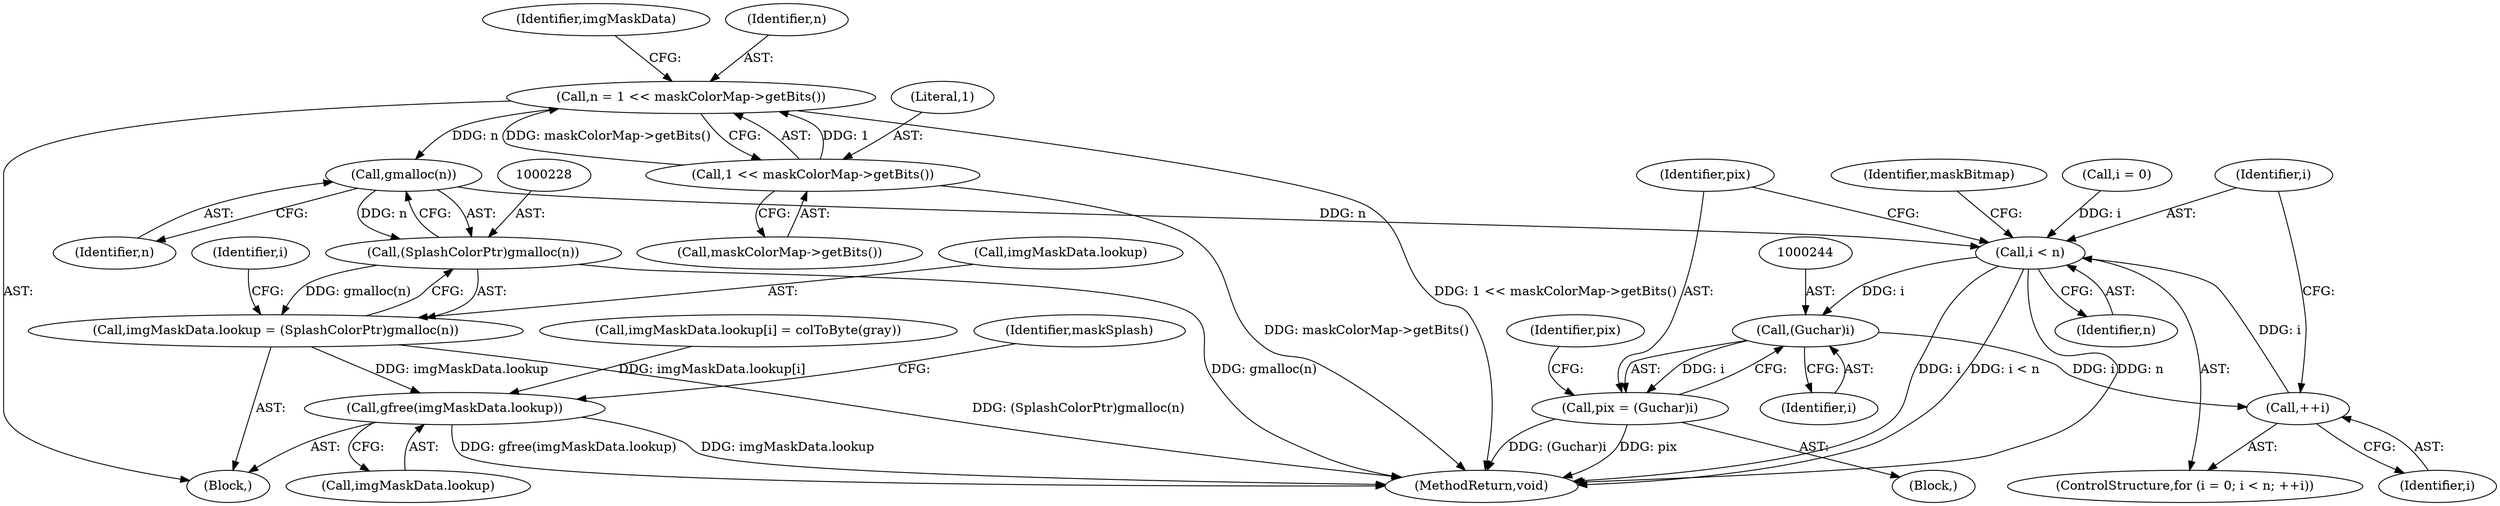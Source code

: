 digraph "0_poppler_7b2d314a61fd0e12f47c62996cb49ec0d1ba747a_12@API" {
"1000229" [label="(Call,gmalloc(n))"];
"1000218" [label="(Call,n = 1 << maskColorMap->getBits())"];
"1000220" [label="(Call,1 << maskColorMap->getBits())"];
"1000227" [label="(Call,(SplashColorPtr)gmalloc(n))"];
"1000223" [label="(Call,imgMaskData.lookup = (SplashColorPtr)gmalloc(n))"];
"1000288" [label="(Call,gfree(imgMaskData.lookup))"];
"1000235" [label="(Call,i < n)"];
"1000243" [label="(Call,(Guchar)i)"];
"1000238" [label="(Call,++i)"];
"1000241" [label="(Call,pix = (Guchar)i)"];
"1000242" [label="(Identifier,pix)"];
"1000224" [label="(Call,imgMaskData.lookup)"];
"1000243" [label="(Call,(Guchar)i)"];
"1000220" [label="(Call,1 << maskColorMap->getBits())"];
"1000221" [label="(Literal,1)"];
"1000232" [label="(Call,i = 0)"];
"1000223" [label="(Call,imgMaskData.lookup = (SplashColorPtr)gmalloc(n))"];
"1000222" [label="(Call,maskColorMap->getBits())"];
"1000225" [label="(Identifier,imgMaskData)"];
"1000111" [label="(Block,)"];
"1000248" [label="(Identifier,pix)"];
"1000251" [label="(Call,imgMaskData.lookup[i] = colToByte(gray))"];
"1000219" [label="(Identifier,n)"];
"1000289" [label="(Call,imgMaskData.lookup)"];
"1000230" [label="(Identifier,n)"];
"1000245" [label="(Identifier,i)"];
"1000237" [label="(Identifier,n)"];
"1000229" [label="(Call,gmalloc(n))"];
"1000240" [label="(Block,)"];
"1000293" [label="(Identifier,maskSplash)"];
"1000235" [label="(Call,i < n)"];
"1000233" [label="(Identifier,i)"];
"1000665" [label="(MethodReturn,void)"];
"1000241" [label="(Call,pix = (Guchar)i)"];
"1000238" [label="(Call,++i)"];
"1000288" [label="(Call,gfree(imgMaskData.lookup))"];
"1000260" [label="(Identifier,maskBitmap)"];
"1000231" [label="(ControlStructure,for (i = 0; i < n; ++i))"];
"1000218" [label="(Call,n = 1 << maskColorMap->getBits())"];
"1000236" [label="(Identifier,i)"];
"1000239" [label="(Identifier,i)"];
"1000227" [label="(Call,(SplashColorPtr)gmalloc(n))"];
"1000229" -> "1000227"  [label="AST: "];
"1000229" -> "1000230"  [label="CFG: "];
"1000230" -> "1000229"  [label="AST: "];
"1000227" -> "1000229"  [label="CFG: "];
"1000229" -> "1000227"  [label="DDG: n"];
"1000218" -> "1000229"  [label="DDG: n"];
"1000229" -> "1000235"  [label="DDG: n"];
"1000218" -> "1000111"  [label="AST: "];
"1000218" -> "1000220"  [label="CFG: "];
"1000219" -> "1000218"  [label="AST: "];
"1000220" -> "1000218"  [label="AST: "];
"1000225" -> "1000218"  [label="CFG: "];
"1000218" -> "1000665"  [label="DDG: 1 << maskColorMap->getBits()"];
"1000220" -> "1000218"  [label="DDG: 1"];
"1000220" -> "1000218"  [label="DDG: maskColorMap->getBits()"];
"1000220" -> "1000222"  [label="CFG: "];
"1000221" -> "1000220"  [label="AST: "];
"1000222" -> "1000220"  [label="AST: "];
"1000220" -> "1000665"  [label="DDG: maskColorMap->getBits()"];
"1000227" -> "1000223"  [label="AST: "];
"1000228" -> "1000227"  [label="AST: "];
"1000223" -> "1000227"  [label="CFG: "];
"1000227" -> "1000665"  [label="DDG: gmalloc(n)"];
"1000227" -> "1000223"  [label="DDG: gmalloc(n)"];
"1000223" -> "1000111"  [label="AST: "];
"1000224" -> "1000223"  [label="AST: "];
"1000233" -> "1000223"  [label="CFG: "];
"1000223" -> "1000665"  [label="DDG: (SplashColorPtr)gmalloc(n)"];
"1000223" -> "1000288"  [label="DDG: imgMaskData.lookup"];
"1000288" -> "1000111"  [label="AST: "];
"1000288" -> "1000289"  [label="CFG: "];
"1000289" -> "1000288"  [label="AST: "];
"1000293" -> "1000288"  [label="CFG: "];
"1000288" -> "1000665"  [label="DDG: imgMaskData.lookup"];
"1000288" -> "1000665"  [label="DDG: gfree(imgMaskData.lookup)"];
"1000251" -> "1000288"  [label="DDG: imgMaskData.lookup[i]"];
"1000235" -> "1000231"  [label="AST: "];
"1000235" -> "1000237"  [label="CFG: "];
"1000236" -> "1000235"  [label="AST: "];
"1000237" -> "1000235"  [label="AST: "];
"1000242" -> "1000235"  [label="CFG: "];
"1000260" -> "1000235"  [label="CFG: "];
"1000235" -> "1000665"  [label="DDG: n"];
"1000235" -> "1000665"  [label="DDG: i"];
"1000235" -> "1000665"  [label="DDG: i < n"];
"1000238" -> "1000235"  [label="DDG: i"];
"1000232" -> "1000235"  [label="DDG: i"];
"1000235" -> "1000243"  [label="DDG: i"];
"1000243" -> "1000241"  [label="AST: "];
"1000243" -> "1000245"  [label="CFG: "];
"1000244" -> "1000243"  [label="AST: "];
"1000245" -> "1000243"  [label="AST: "];
"1000241" -> "1000243"  [label="CFG: "];
"1000243" -> "1000238"  [label="DDG: i"];
"1000243" -> "1000241"  [label="DDG: i"];
"1000238" -> "1000231"  [label="AST: "];
"1000238" -> "1000239"  [label="CFG: "];
"1000239" -> "1000238"  [label="AST: "];
"1000236" -> "1000238"  [label="CFG: "];
"1000241" -> "1000240"  [label="AST: "];
"1000242" -> "1000241"  [label="AST: "];
"1000248" -> "1000241"  [label="CFG: "];
"1000241" -> "1000665"  [label="DDG: pix"];
"1000241" -> "1000665"  [label="DDG: (Guchar)i"];
}
